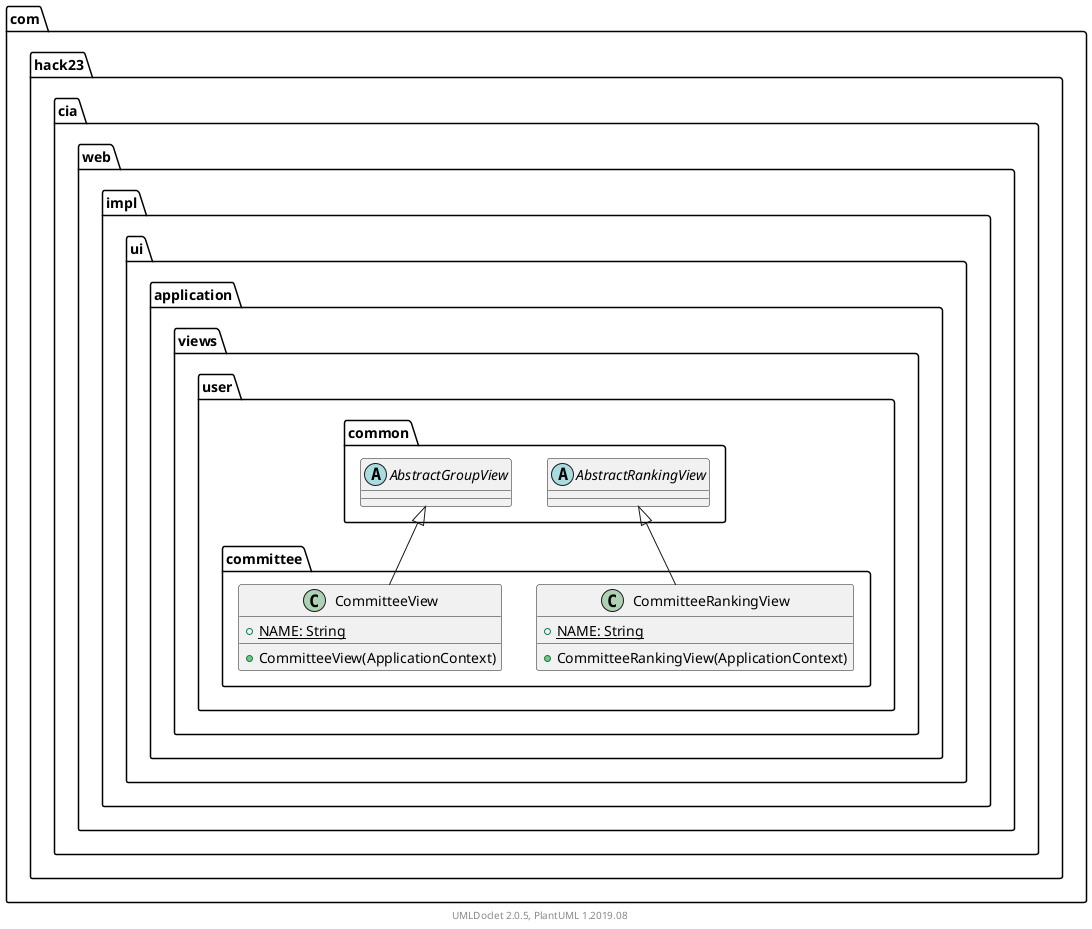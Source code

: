 @startuml
    namespace com.hack23.cia.web.impl.ui.application.views.user.committee {

        class CommitteeRankingView [[CommitteeRankingView.html]] {
            {static} +NAME: String
            +CommitteeRankingView(ApplicationContext)
        }

        class CommitteeView [[CommitteeView.html]] {
            {static} +NAME: String
            +CommitteeView(ApplicationContext)
        }

        com.hack23.cia.web.impl.ui.application.views.user.common.AbstractRankingView <|-- CommitteeRankingView
        com.hack23.cia.web.impl.ui.application.views.user.common.AbstractGroupView <|-- CommitteeView
    }

    namespace com.hack23.cia.web.impl.ui.application.views.user.common {
        abstract class AbstractRankingView [[../common/AbstractRankingView.html]] {
        }
        abstract class AbstractGroupView [[../common/AbstractGroupView.html]] {
        }
    }

    center footer UMLDoclet 2.0.5, PlantUML 1.2019.08
@enduml
